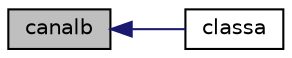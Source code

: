 digraph "canalb"
{
 // INTERACTIVE_SVG=YES
  edge [fontname="Helvetica",fontsize="10",labelfontname="Helvetica",labelfontsize="10"];
  node [fontname="Helvetica",fontsize="10",shape=record];
  rankdir="LR";
  Node1 [label="canalb",height=0.2,width=0.4,color="black", fillcolor="grey75", style="filled", fontcolor="black"];
  Node1 -> Node2 [dir="back",color="midnightblue",fontsize="10",style="solid"];
  Node2 [label="classa",height=0.2,width=0.4,color="black", fillcolor="white", style="filled",URL="$CLASSA_8f.html#a4ba5845339f63dd223722f0e0593c72e"];
}
